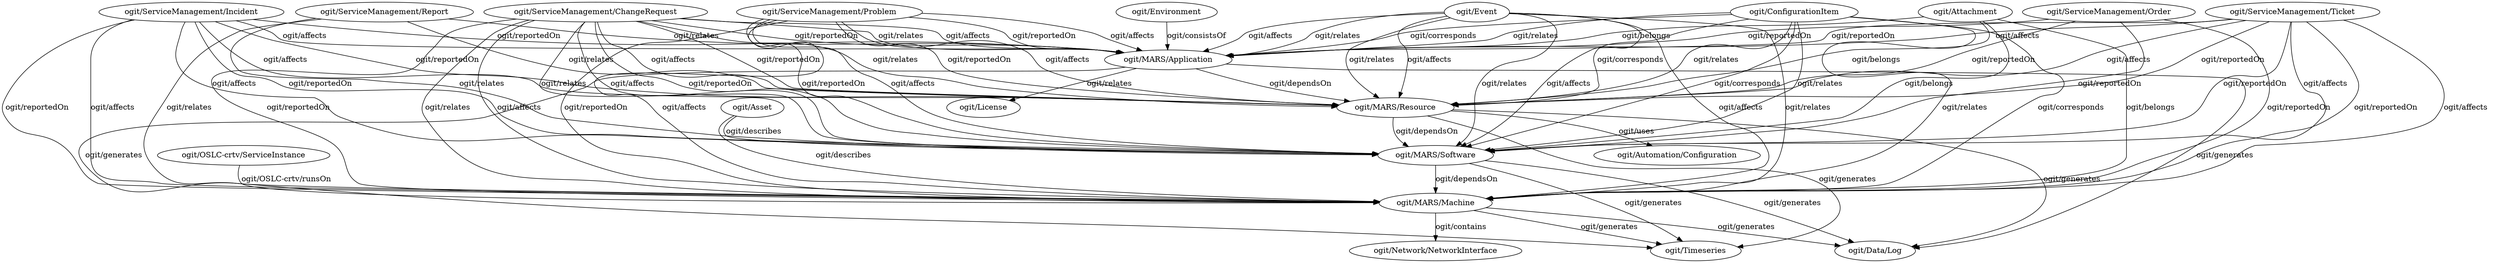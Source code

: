 digraph OGIT_ontology {
   "ogit/MARS/Machine" -> "ogit/Network/NetworkInterface" [label="ogit/contains    "];
   "ogit/MARS/Application" -> "ogit/Data/Log" [label="ogit/generates    "];
   "ogit/MARS/Application" -> "ogit/Timeseries" [label="ogit/generates    "];
   "ogit/MARS/Machine" -> "ogit/Data/Log" [label="ogit/generates    "];
   "ogit/MARS/Machine" -> "ogit/Timeseries" [label="ogit/generates    "];
   "ogit/MARS/Resource" -> "ogit/Data/Log" [label="ogit/generates    "];
   "ogit/MARS/Resource" -> "ogit/Timeseries" [label="ogit/generates    "];
   "ogit/MARS/Software" -> "ogit/Data/Log" [label="ogit/generates    "];
   "ogit/MARS/Software" -> "ogit/Timeseries" [label="ogit/generates    "];
   "ogit/Asset" -> "ogit/MARS/Software" [label="ogit/describes    "];
   "ogit/Asset" -> "ogit/MARS/Machine" [label="ogit/describes    "];
   "ogit/ConfigurationItem" -> "ogit/MARS/Application" [label="ogit/corresponds    "];
   "ogit/ConfigurationItem" -> "ogit/MARS/Resource" [label="ogit/corresponds    "];
   "ogit/ConfigurationItem" -> "ogit/MARS/Software" [label="ogit/corresponds    "];
   "ogit/ConfigurationItem" -> "ogit/MARS/Machine" [label="ogit/corresponds    "];
   "ogit/ServiceManagement/ChangeRequest" -> "ogit/MARS/Application" [label="ogit/affects    "];
   "ogit/ServiceManagement/ChangeRequest" -> "ogit/MARS/Resource" [label="ogit/affects    "];
   "ogit/ServiceManagement/ChangeRequest" -> "ogit/MARS/Software" [label="ogit/affects    "];
   "ogit/ServiceManagement/ChangeRequest" -> "ogit/MARS/Machine" [label="ogit/affects    "];
   "ogit/ServiceManagement/Incident" -> "ogit/MARS/Application" [label="ogit/affects    "];
   "ogit/ServiceManagement/Incident" -> "ogit/MARS/Resource" [label="ogit/affects    "];
   "ogit/ServiceManagement/Incident" -> "ogit/MARS/Software" [label="ogit/affects    "];
   "ogit/ServiceManagement/Incident" -> "ogit/MARS/Machine" [label="ogit/affects    "];
   "ogit/ServiceManagement/Problem" -> "ogit/MARS/Application" [label="ogit/affects    "];
   "ogit/ServiceManagement/Problem" -> "ogit/MARS/Resource" [label="ogit/affects    "];
   "ogit/ServiceManagement/Problem" -> "ogit/MARS/Software" [label="ogit/affects    "];
   "ogit/ServiceManagement/Problem" -> "ogit/MARS/Machine" [label="ogit/affects    "];
   "ogit/ServiceManagement/Ticket" -> "ogit/MARS/Application" [label="ogit/affects    "];
   "ogit/ServiceManagement/Ticket" -> "ogit/MARS/Resource" [label="ogit/affects    "];
   "ogit/ServiceManagement/Ticket" -> "ogit/MARS/Software" [label="ogit/affects    "];
   "ogit/ServiceManagement/Ticket" -> "ogit/MARS/Machine" [label="ogit/affects    "];
   "ogit/Event" -> "ogit/MARS/Application" [label="ogit/affects    "];
   "ogit/Event" -> "ogit/MARS/Resource" [label="ogit/affects    "];
   "ogit/Event" -> "ogit/MARS/Software" [label="ogit/affects    "];
   "ogit/Event" -> "ogit/MARS/Machine" [label="ogit/affects    "];
   "ogit/OSLC-crtv/ServiceInstance" -> "ogit/MARS/Machine" [label="ogit/OSLC-crtv/runsOn    "];
   "ogit/MARS/Application" -> "ogit/MARS/Resource" [label="ogit/dependsOn    "];
   "ogit/MARS/Resource" -> "ogit/MARS/Software" [label="ogit/dependsOn    "];
   "ogit/MARS/Software" -> "ogit/MARS/Machine" [label="ogit/dependsOn    "];
   "ogit/Attachment" -> "ogit/MARS/Machine" [label="ogit/belongs    "];
   "ogit/Attachment" -> "ogit/MARS/Software" [label="ogit/belongs    "];
   "ogit/Attachment" -> "ogit/MARS/Resource" [label="ogit/belongs    "];
   "ogit/Attachment" -> "ogit/MARS/Application" [label="ogit/belongs    "];
   "ogit/MARS/Resource" -> "ogit/Automation/Configuration" [label="ogit/uses    "];
   "ogit/ServiceManagement/ChangeRequest" -> "ogit/MARS/Machine" [label="ogit/reportedOn    "];
   "ogit/ServiceManagement/ChangeRequest" -> "ogit/MARS/Software" [label="ogit/reportedOn    "];
   "ogit/ServiceManagement/ChangeRequest" -> "ogit/MARS/Resource" [label="ogit/reportedOn    "];
   "ogit/ServiceManagement/ChangeRequest" -> "ogit/MARS/Application" [label="ogit/reportedOn    "];
   "ogit/ServiceManagement/Incident" -> "ogit/MARS/Machine" [label="ogit/reportedOn    "];
   "ogit/ServiceManagement/Incident" -> "ogit/MARS/Software" [label="ogit/reportedOn    "];
   "ogit/ServiceManagement/Incident" -> "ogit/MARS/Resource" [label="ogit/reportedOn    "];
   "ogit/ServiceManagement/Incident" -> "ogit/MARS/Application" [label="ogit/reportedOn    "];
   "ogit/ServiceManagement/Order" -> "ogit/MARS/Machine" [label="ogit/reportedOn    "];
   "ogit/ServiceManagement/Order" -> "ogit/MARS/Software" [label="ogit/reportedOn    "];
   "ogit/ServiceManagement/Order" -> "ogit/MARS/Resource" [label="ogit/reportedOn    "];
   "ogit/ServiceManagement/Order" -> "ogit/MARS/Application" [label="ogit/reportedOn    "];
   "ogit/ServiceManagement/Problem" -> "ogit/MARS/Machine" [label="ogit/reportedOn    "];
   "ogit/ServiceManagement/Problem" -> "ogit/MARS/Software" [label="ogit/reportedOn    "];
   "ogit/ServiceManagement/Problem" -> "ogit/MARS/Resource" [label="ogit/reportedOn    "];
   "ogit/ServiceManagement/Problem" -> "ogit/MARS/Application" [label="ogit/reportedOn    "];
   "ogit/ServiceManagement/Ticket" -> "ogit/MARS/Machine" [label="ogit/reportedOn    "];
   "ogit/ServiceManagement/Ticket" -> "ogit/MARS/Software" [label="ogit/reportedOn    "];
   "ogit/ServiceManagement/Ticket" -> "ogit/MARS/Resource" [label="ogit/reportedOn    "];
   "ogit/ServiceManagement/Ticket" -> "ogit/MARS/Application" [label="ogit/reportedOn    "];
   "ogit/Environment" -> "ogit/MARS/Application" [label="ogit/consistsOf    "];
   "ogit/MARS/Application" -> "ogit/License" [label="ogit/relates    "];
   "ogit/ServiceManagement/ChangeRequest" -> "ogit/MARS/Machine" [label="ogit/relates    "];
   "ogit/ServiceManagement/ChangeRequest" -> "ogit/MARS/Software" [label="ogit/relates    "];
   "ogit/ServiceManagement/ChangeRequest" -> "ogit/MARS/Resource" [label="ogit/relates    "];
   "ogit/ServiceManagement/ChangeRequest" -> "ogit/MARS/Application" [label="ogit/relates    "];
   "ogit/ServiceManagement/Report" -> "ogit/MARS/Machine" [label="ogit/relates    "];
   "ogit/ServiceManagement/Report" -> "ogit/MARS/Software" [label="ogit/relates    "];
   "ogit/ServiceManagement/Report" -> "ogit/MARS/Resource" [label="ogit/relates    "];
   "ogit/ServiceManagement/Report" -> "ogit/MARS/Application" [label="ogit/relates    "];
   "ogit/ConfigurationItem" -> "ogit/MARS/Machine" [label="ogit/relates    "];
   "ogit/ConfigurationItem" -> "ogit/MARS/Software" [label="ogit/relates    "];
   "ogit/ConfigurationItem" -> "ogit/MARS/Resource" [label="ogit/relates    "];
   "ogit/ConfigurationItem" -> "ogit/MARS/Application" [label="ogit/relates    "];
   "ogit/Event" -> "ogit/MARS/Machine" [label="ogit/relates    "];
   "ogit/Event" -> "ogit/MARS/Software" [label="ogit/relates    "];
   "ogit/Event" -> "ogit/MARS/Resource" [label="ogit/relates    "];
   "ogit/Event" -> "ogit/MARS/Application" [label="ogit/relates    "];
}
